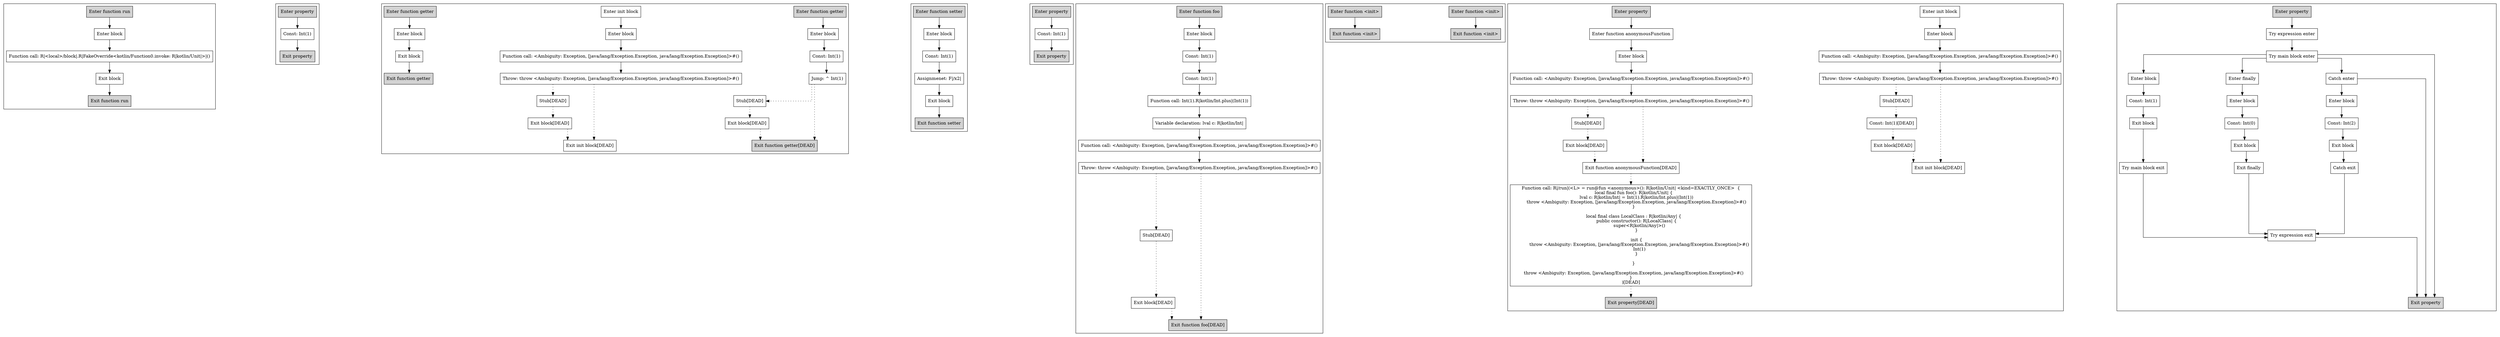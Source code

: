 digraph propertiesAndInitBlocks_kt {
graph [splines=ortho, nodesep=3]

subgraph cluster_run {
  0 [shape=box label="Enter function run" style="filled"];
  1 [shape=box label="Enter block"];
  2 [shape=box label="Function call: R|<local>/block|.R|FakeOverride<kotlin/Function0.invoke: R|kotlin/Unit|>|()"];
  3 [shape=box label="Exit block"];
  4 [shape=box label="Exit function run" style="filled"];

  0 -> {1};
  1 -> {2};
  2 -> {3};
  3 -> {4};
}

subgraph cluster_val_x1 {
  5 [shape=box label="Enter property" style="filled"];
  6 [shape=box label="Const: Int(1)"];
  7 [shape=box label="Exit property" style="filled"];

  5 -> {6};
  6 -> {7};
}

subgraph cluster__getter_ {
  8 [shape=box label="Enter function getter" style="filled"];
  9 [shape=box label="Enter block"];
  10 [shape=box label="Const: Int(1)"];
  11 [shape=box label="Jump: ^ Int(1)"];
  12 [shape=box label="Stub[DEAD]"];
  13 [shape=box label="Exit block[DEAD]"];
  14 [shape=box label="Exit function getter[DEAD]" style="filled"];

  8 -> {9};
  9 -> {10};
  10 -> {11};
  11 -> {14 12} [style=dotted];
  12 -> {13} [style=dotted];
  13 -> {14} [style=dotted];
}

subgraph cluster__setter_ {
  15 [shape=box label="Enter function setter" style="filled"];
  16 [shape=box label="Enter block"];
  17 [shape=box label="Const: Int(1)"];
  18 [shape=box label="Assignmenet: F|/x2|"];
  19 [shape=box label="Exit block"];
  20 [shape=box label="Exit function setter" style="filled"];

  15 -> {16};
  16 -> {17};
  17 -> {18};
  18 -> {19};
  19 -> {20};
}

subgraph cluster_val_x2 {
  21 [shape=box label="Enter property" style="filled"];
  22 [shape=box label="Const: Int(1)"];
  23 [shape=box label="Exit property" style="filled"];

  21 -> {22};
  22 -> {23};
}

subgraph cluster_foo {
  24 [shape=box label="Enter function foo" style="filled"];
  25 [shape=box label="Enter block"];
  26 [shape=box label="Const: Int(1)"];
  27 [shape=box label="Const: Int(1)"];
  28 [shape=box label="Function call: Int(1).R|kotlin/Int.plus|(Int(1))"];
  29 [shape=box label="Variable declaration: lval c: R|kotlin/Int|"];
  30 [shape=box label="Function call: <Ambiguity: Exception, [java/lang/Exception.Exception, java/lang/Exception.Exception]>#()"];
  31 [shape=box label="Throw: throw <Ambiguity: Exception, [java/lang/Exception.Exception, java/lang/Exception.Exception]>#()"];
  32 [shape=box label="Stub[DEAD]"];
  33 [shape=box label="Exit block[DEAD]"];
  34 [shape=box label="Exit function foo[DEAD]" style="filled"];

  24 -> {25};
  25 -> {26};
  26 -> {27};
  27 -> {28};
  28 -> {29};
  29 -> {30};
  30 -> {31};
  31 -> {34 32} [style=dotted];
  32 -> {33} [style=dotted];
  33 -> {34} [style=dotted];
}

subgraph cluster__init_ {
  35 [shape=box label="Enter function <init>" style="filled"];
  36 [shape=box label="Exit function <init>" style="filled"];

  35 -> {36};
}

subgraph cluster__getter_ {
  37 [shape=box label="Enter init block"];
  38 [shape=box label="Enter block"];
  39 [shape=box label="Function call: <Ambiguity: Exception, [java/lang/Exception.Exception, java/lang/Exception.Exception]>#()"];
  40 [shape=box label="Throw: throw <Ambiguity: Exception, [java/lang/Exception.Exception, java/lang/Exception.Exception]>#()"];
  41 [shape=box label="Stub[DEAD]"];
  42 [shape=box label="Exit block[DEAD]"];
  43 [shape=box label="Exit init block[DEAD]"];
  44 [shape=box label="Enter function getter" style="filled"];
  45 [shape=box label="Enter block"];
  46 [shape=box label="Exit block"];
  47 [shape=box label="Exit function getter" style="filled"];

  37 -> {38};
  38 -> {39};
  39 -> {40};
  40 -> {43 41} [style=dotted];
  41 -> {42} [style=dotted];
  42 -> {43} [style=dotted];
  44 -> {45};
  45 -> {46};
  46 -> {47};
}

subgraph cluster__init_ {
  48 [shape=box label="Enter function <init>" style="filled"];
  49 [shape=box label="Exit function <init>" style="filled"];

  48 -> {49};
}

subgraph cluster_val_x3 {
  50 [shape=box label="Enter init block"];
  51 [shape=box label="Enter block"];
  52 [shape=box label="Function call: <Ambiguity: Exception, [java/lang/Exception.Exception, java/lang/Exception.Exception]>#()"];
  53 [shape=box label="Throw: throw <Ambiguity: Exception, [java/lang/Exception.Exception, java/lang/Exception.Exception]>#()"];
  54 [shape=box label="Stub[DEAD]"];
  55 [shape=box label="Const: Int(1)[DEAD]"];
  56 [shape=box label="Exit block[DEAD]"];
  57 [shape=box label="Exit init block[DEAD]"];
  58 [shape=box label="Enter property" style="filled"];
  59 [shape=box label="Enter function anonymousFunction"];
  60 [shape=box label="Enter block"];
  61 [shape=box label="Function call: <Ambiguity: Exception, [java/lang/Exception.Exception, java/lang/Exception.Exception]>#()"];
  62 [shape=box label="Throw: throw <Ambiguity: Exception, [java/lang/Exception.Exception, java/lang/Exception.Exception]>#()"];
  63 [shape=box label="Stub[DEAD]"];
  64 [shape=box label="Exit block[DEAD]"];
  65 [shape=box label="Exit function anonymousFunction[DEAD]"];
  66 [shape=box label="Function call: R|/run|(<L> = run@fun <anonymous>(): R|kotlin/Unit| <kind=EXACTLY_ONCE>  {
    local final fun foo(): R|kotlin/Unit| {
        lval c: R|kotlin/Int| = Int(1).R|kotlin/Int.plus|(Int(1))
        throw <Ambiguity: Exception, [java/lang/Exception.Exception, java/lang/Exception.Exception]>#()
    }

    local final class LocalClass : R|kotlin/Any| {
        public constructor(): R|LocalClass| {
            super<R|kotlin/Any|>()
        }

        init {
            throw <Ambiguity: Exception, [java/lang/Exception.Exception, java/lang/Exception.Exception]>#()
            Int(1)
        }

    }

    throw <Ambiguity: Exception, [java/lang/Exception.Exception, java/lang/Exception.Exception]>#()
}
)[DEAD]"];
  67 [shape=box label="Exit property[DEAD]" style="filled"];

  50 -> {51};
  51 -> {52};
  52 -> {53};
  53 -> {57 54} [style=dotted];
  54 -> {55} [style=dotted];
  55 -> {56} [style=dotted];
  56 -> {57} [style=dotted];
  58 -> {59};
  59 -> {60};
  60 -> {61};
  61 -> {62};
  62 -> {65 63} [style=dotted];
  63 -> {64} [style=dotted];
  64 -> {65} [style=dotted];
  65 -> {66} [style=dotted];
  66 -> {67} [style=dotted];
}

subgraph cluster_val_x4 {
  68 [shape=box label="Enter property" style="filled"];
  69 [shape=box label="Try expression enter"];
  70 [shape=box label="Try main block enter"];
  71 [shape=box label="Enter block"];
  72 [shape=box label="Const: Int(1)"];
  73 [shape=box label="Exit block"];
  74 [shape=box label="Try main block exit"];
  75 [shape=box label="Enter finally"];
  76 [shape=box label="Enter block"];
  77 [shape=box label="Const: Int(0)"];
  78 [shape=box label="Exit block"];
  79 [shape=box label="Exit finally"];
  80 [shape=box label="Catch enter"];
  81 [shape=box label="Enter block"];
  82 [shape=box label="Const: Int(2)"];
  83 [shape=box label="Exit block"];
  84 [shape=box label="Catch exit"];
  85 [shape=box label="Try expression exit"];
  86 [shape=box label="Exit property" style="filled"];

  68 -> {69};
  69 -> {70};
  70 -> {86 80 75 71};
  71 -> {72};
  72 -> {73};
  73 -> {74};
  74 -> {85};
  75 -> {76};
  76 -> {77};
  77 -> {78};
  78 -> {79};
  79 -> {85};
  80 -> {86 81};
  81 -> {82};
  82 -> {83};
  83 -> {84};
  84 -> {85};
  85 -> {86};
}

}
